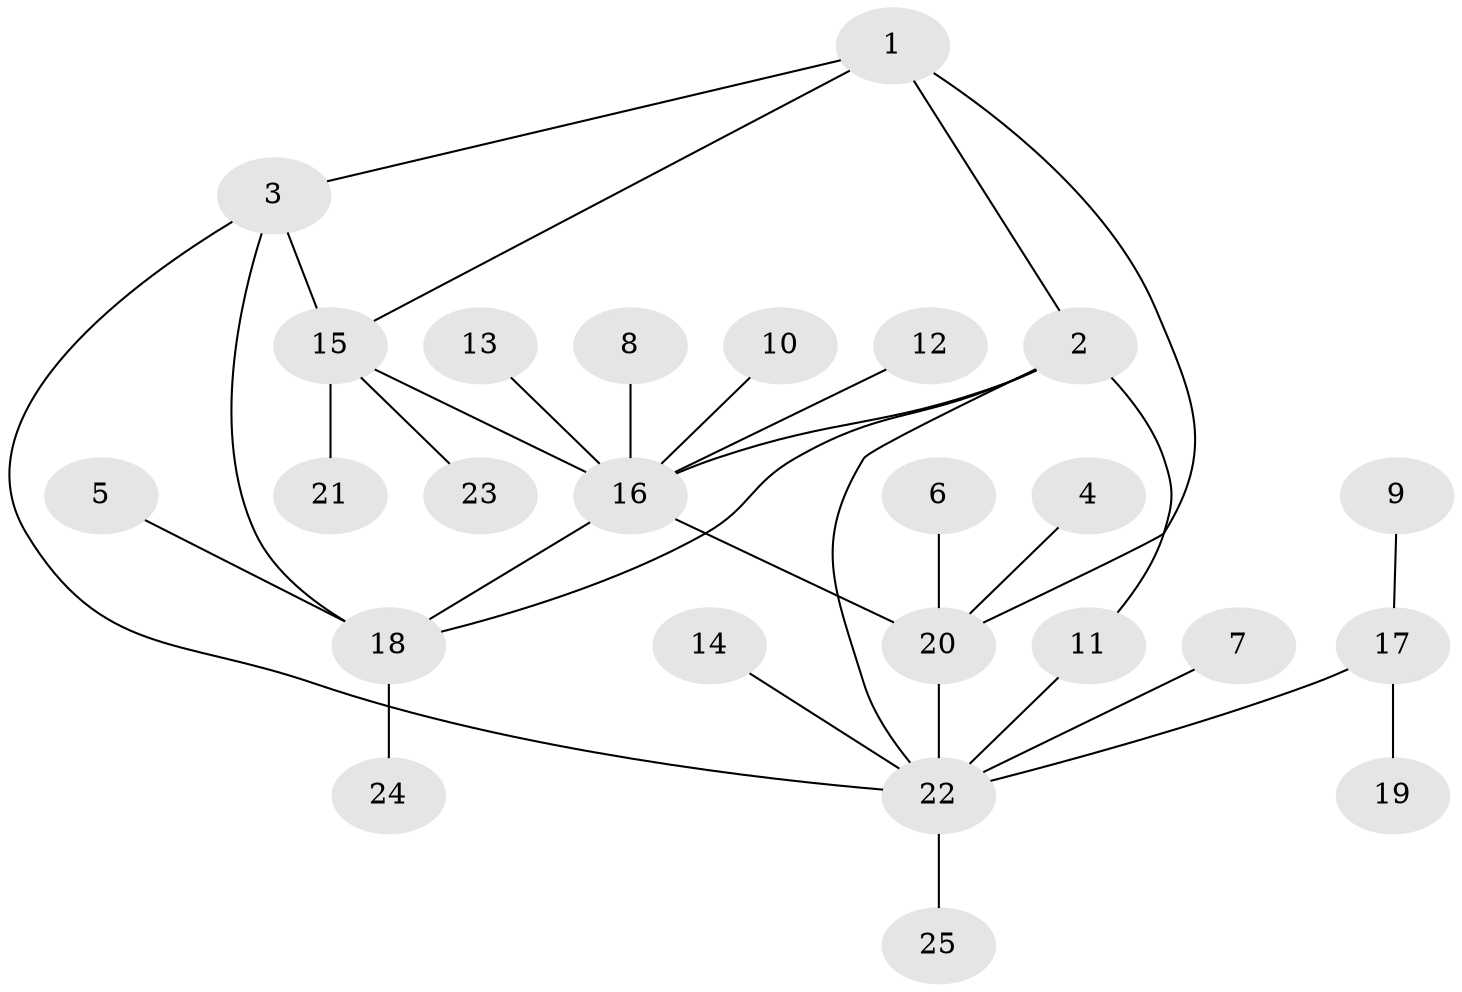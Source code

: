 // original degree distribution, {6: 0.061224489795918366, 5: 0.02040816326530612, 4: 0.12244897959183673, 3: 0.08163265306122448, 10: 0.02040816326530612, 2: 0.1836734693877551, 1: 0.5102040816326531}
// Generated by graph-tools (version 1.1) at 2025/50/03/09/25 03:50:27]
// undirected, 25 vertices, 32 edges
graph export_dot {
graph [start="1"]
  node [color=gray90,style=filled];
  1;
  2;
  3;
  4;
  5;
  6;
  7;
  8;
  9;
  10;
  11;
  12;
  13;
  14;
  15;
  16;
  17;
  18;
  19;
  20;
  21;
  22;
  23;
  24;
  25;
  1 -- 2 [weight=1.0];
  1 -- 3 [weight=1.0];
  1 -- 15 [weight=1.0];
  1 -- 20 [weight=1.0];
  2 -- 11 [weight=1.0];
  2 -- 16 [weight=1.0];
  2 -- 18 [weight=1.0];
  2 -- 22 [weight=1.0];
  3 -- 15 [weight=1.0];
  3 -- 18 [weight=1.0];
  3 -- 22 [weight=1.0];
  4 -- 20 [weight=1.0];
  5 -- 18 [weight=1.0];
  6 -- 20 [weight=1.0];
  7 -- 22 [weight=1.0];
  8 -- 16 [weight=1.0];
  9 -- 17 [weight=1.0];
  10 -- 16 [weight=1.0];
  11 -- 22 [weight=1.0];
  12 -- 16 [weight=1.0];
  13 -- 16 [weight=1.0];
  14 -- 22 [weight=1.0];
  15 -- 16 [weight=1.0];
  15 -- 21 [weight=1.0];
  15 -- 23 [weight=1.0];
  16 -- 18 [weight=1.0];
  16 -- 20 [weight=1.0];
  17 -- 19 [weight=1.0];
  17 -- 22 [weight=1.0];
  18 -- 24 [weight=1.0];
  20 -- 22 [weight=1.0];
  22 -- 25 [weight=1.0];
}
